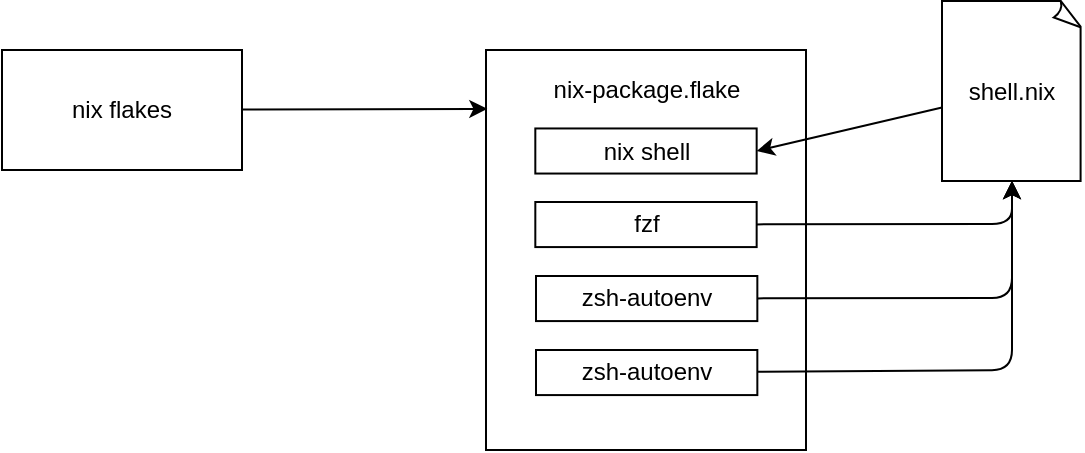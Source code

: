 <mxfile>
    <diagram id="rIAVPHAibQD52vb0EsZ-" name="Page-1">
        <mxGraphModel dx="542" dy="385" grid="1" gridSize="10" guides="1" tooltips="1" connect="1" arrows="1" fold="1" page="1" pageScale="0.75" pageWidth="1100" pageHeight="850" math="0" shadow="0">
            <root>
                <mxCell id="0"/>
                <mxCell id="1" parent="0"/>
                <mxCell id="3" value="" style="rounded=0;whiteSpace=wrap;html=1;" vertex="1" parent="1">
                    <mxGeometry x="332" y="250" width="160" height="200" as="geometry"/>
                </mxCell>
                <mxCell id="4" value="" style="edgeStyle=none;html=1;entryX=0;entryY=0.75;entryDx=0;entryDy=0;" edge="1" parent="1" source="2" target="17">
                    <mxGeometry relative="1" as="geometry"/>
                </mxCell>
                <mxCell id="2" value="nix flakes" style="rounded=0;whiteSpace=wrap;html=1;" vertex="1" parent="1">
                    <mxGeometry x="90" y="250" width="120" height="60" as="geometry"/>
                </mxCell>
                <mxCell id="26" style="edgeStyle=none;html=1;entryX=1;entryY=0.5;entryDx=0;entryDy=0;" edge="1" parent="1" source="8" target="12">
                    <mxGeometry relative="1" as="geometry"/>
                </mxCell>
                <mxCell id="8" value="shell.nix" style="whiteSpace=wrap;html=1;shape=mxgraph.basic.document" vertex="1" parent="1">
                    <mxGeometry x="560" y="225.5" width="70" height="90" as="geometry"/>
                </mxCell>
                <mxCell id="12" value="nix shell" style="rounded=0;whiteSpace=wrap;html=1;" vertex="1" parent="1">
                    <mxGeometry x="356.66" y="289.23" width="110.67" height="22.54" as="geometry"/>
                </mxCell>
                <mxCell id="17" value="nix-package.flake" style="text;html=1;strokeColor=none;fillColor=none;align=center;verticalAlign=middle;whiteSpace=wrap;rounded=0;" vertex="1" parent="1">
                    <mxGeometry x="332.667" y="250" width="159.333" height="39.231" as="geometry"/>
                </mxCell>
                <mxCell id="27" style="edgeStyle=none;html=1;entryX=0.5;entryY=1;entryDx=0;entryDy=0;entryPerimeter=0;" edge="1" parent="1" source="23" target="8">
                    <mxGeometry relative="1" as="geometry">
                        <mxPoint x="595" y="310" as="targetPoint"/>
                        <Array as="points">
                            <mxPoint x="595" y="337"/>
                        </Array>
                    </mxGeometry>
                </mxCell>
                <mxCell id="23" value="fzf" style="rounded=0;whiteSpace=wrap;html=1;" vertex="1" parent="1">
                    <mxGeometry x="356.66" y="326" width="110.67" height="22.54" as="geometry"/>
                </mxCell>
                <mxCell id="28" style="edgeStyle=none;html=1;entryX=0.5;entryY=1;entryDx=0;entryDy=0;entryPerimeter=0;" edge="1" parent="1" source="24" target="8">
                    <mxGeometry relative="1" as="geometry">
                        <Array as="points">
                            <mxPoint x="595" y="374"/>
                        </Array>
                    </mxGeometry>
                </mxCell>
                <mxCell id="24" value="zsh-autoenv" style="rounded=0;whiteSpace=wrap;html=1;" vertex="1" parent="1">
                    <mxGeometry x="357" y="363" width="110.67" height="22.54" as="geometry"/>
                </mxCell>
                <mxCell id="29" style="edgeStyle=none;html=1;entryX=0.5;entryY=1;entryDx=0;entryDy=0;entryPerimeter=0;" edge="1" parent="1" source="25" target="8">
                    <mxGeometry relative="1" as="geometry">
                        <Array as="points">
                            <mxPoint x="595" y="410"/>
                        </Array>
                    </mxGeometry>
                </mxCell>
                <mxCell id="25" value="zsh-autoenv" style="rounded=0;whiteSpace=wrap;html=1;" vertex="1" parent="1">
                    <mxGeometry x="357" y="400.0" width="110.67" height="22.54" as="geometry"/>
                </mxCell>
            </root>
        </mxGraphModel>
    </diagram>
</mxfile>